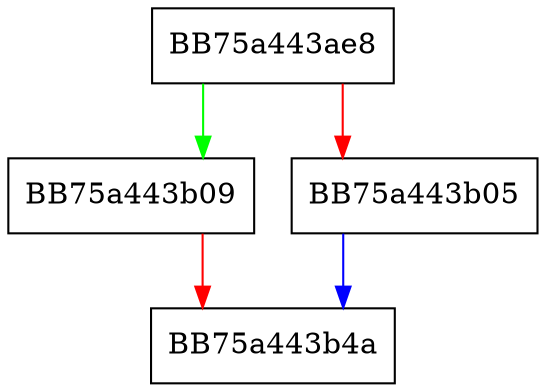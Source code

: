 digraph Remove {
  node [shape="box"];
  graph [splines=ortho];
  BB75a443ae8 -> BB75a443b09 [color="green"];
  BB75a443ae8 -> BB75a443b05 [color="red"];
  BB75a443b05 -> BB75a443b4a [color="blue"];
  BB75a443b09 -> BB75a443b4a [color="red"];
}